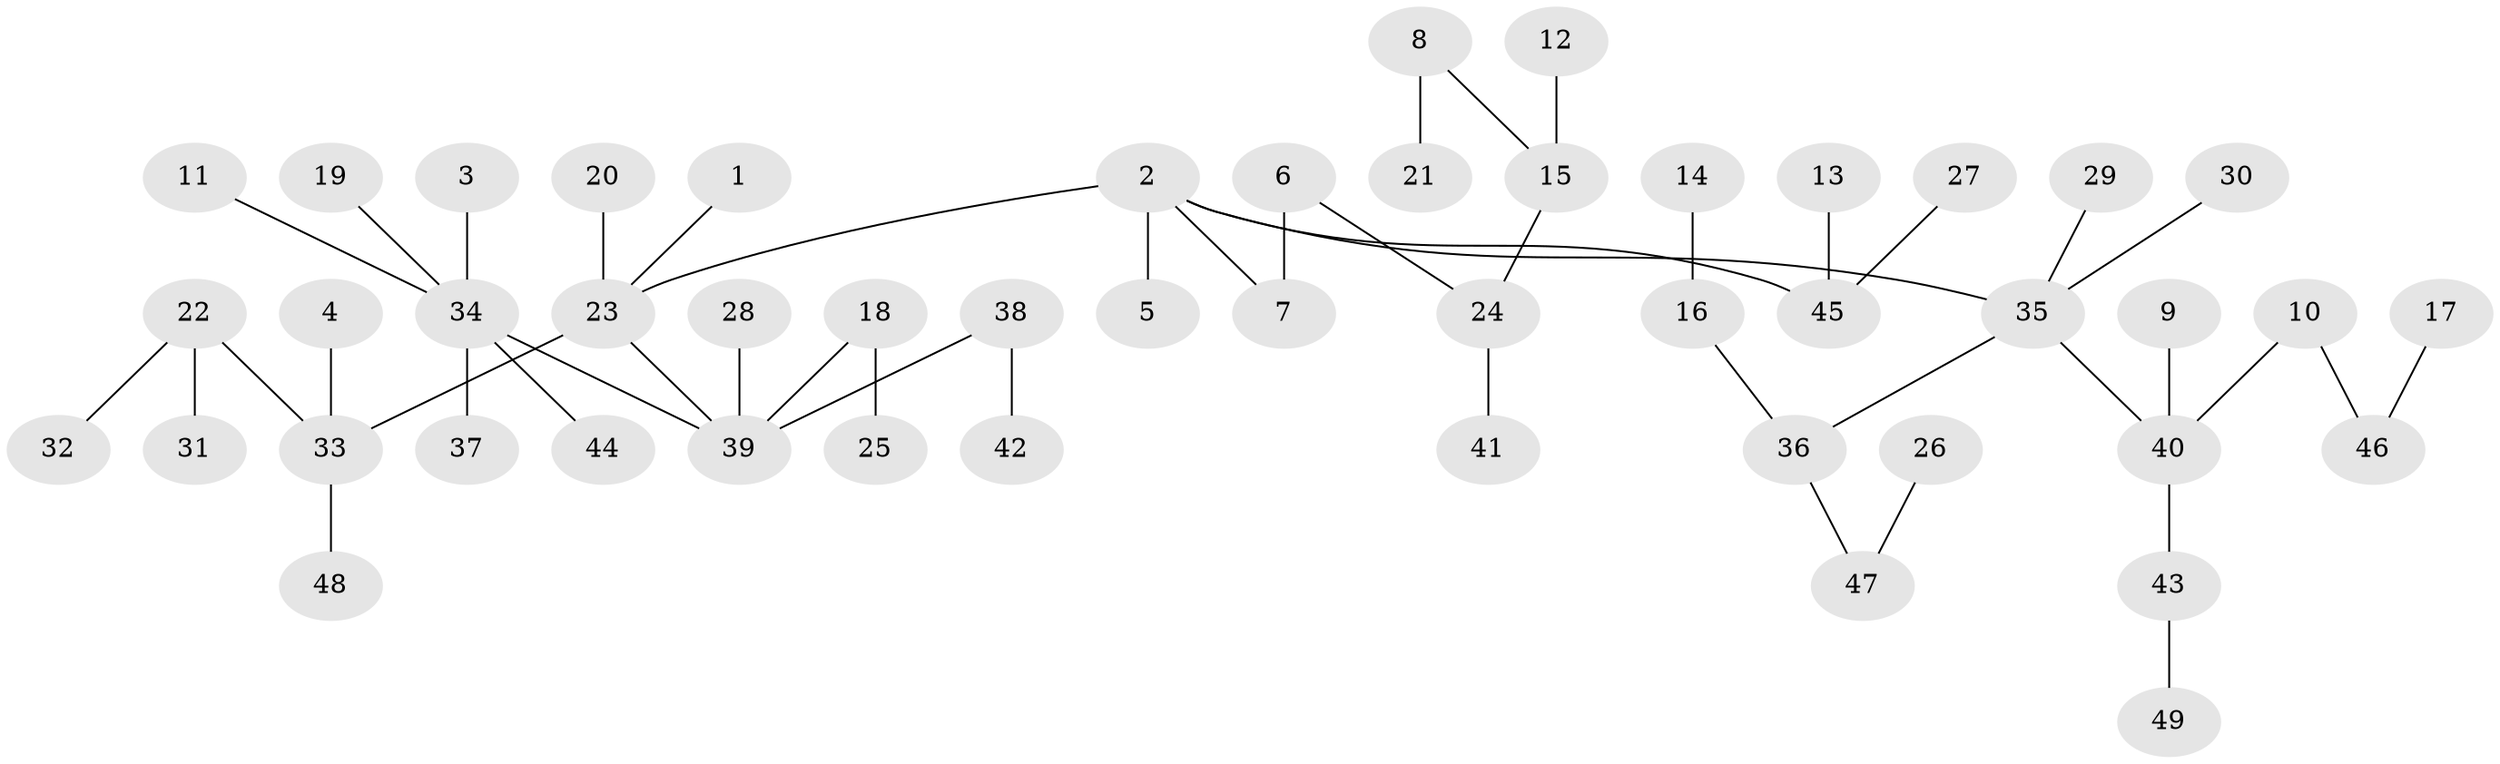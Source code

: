 // original degree distribution, {3: 0.14285714285714285, 6: 0.01020408163265306, 4: 0.061224489795918366, 5: 0.05102040816326531, 2: 0.25510204081632654, 1: 0.47959183673469385}
// Generated by graph-tools (version 1.1) at 2025/26/03/09/25 03:26:23]
// undirected, 49 vertices, 48 edges
graph export_dot {
graph [start="1"]
  node [color=gray90,style=filled];
  1;
  2;
  3;
  4;
  5;
  6;
  7;
  8;
  9;
  10;
  11;
  12;
  13;
  14;
  15;
  16;
  17;
  18;
  19;
  20;
  21;
  22;
  23;
  24;
  25;
  26;
  27;
  28;
  29;
  30;
  31;
  32;
  33;
  34;
  35;
  36;
  37;
  38;
  39;
  40;
  41;
  42;
  43;
  44;
  45;
  46;
  47;
  48;
  49;
  1 -- 23 [weight=1.0];
  2 -- 5 [weight=1.0];
  2 -- 7 [weight=1.0];
  2 -- 23 [weight=1.0];
  2 -- 35 [weight=1.0];
  2 -- 45 [weight=1.0];
  3 -- 34 [weight=1.0];
  4 -- 33 [weight=1.0];
  6 -- 7 [weight=1.0];
  6 -- 24 [weight=1.0];
  8 -- 15 [weight=1.0];
  8 -- 21 [weight=1.0];
  9 -- 40 [weight=1.0];
  10 -- 40 [weight=1.0];
  10 -- 46 [weight=1.0];
  11 -- 34 [weight=1.0];
  12 -- 15 [weight=1.0];
  13 -- 45 [weight=1.0];
  14 -- 16 [weight=1.0];
  15 -- 24 [weight=1.0];
  16 -- 36 [weight=1.0];
  17 -- 46 [weight=1.0];
  18 -- 25 [weight=1.0];
  18 -- 39 [weight=1.0];
  19 -- 34 [weight=1.0];
  20 -- 23 [weight=1.0];
  22 -- 31 [weight=1.0];
  22 -- 32 [weight=1.0];
  22 -- 33 [weight=1.0];
  23 -- 33 [weight=1.0];
  23 -- 39 [weight=1.0];
  24 -- 41 [weight=1.0];
  26 -- 47 [weight=1.0];
  27 -- 45 [weight=1.0];
  28 -- 39 [weight=1.0];
  29 -- 35 [weight=1.0];
  30 -- 35 [weight=1.0];
  33 -- 48 [weight=1.0];
  34 -- 37 [weight=1.0];
  34 -- 39 [weight=1.0];
  34 -- 44 [weight=1.0];
  35 -- 36 [weight=1.0];
  35 -- 40 [weight=1.0];
  36 -- 47 [weight=1.0];
  38 -- 39 [weight=1.0];
  38 -- 42 [weight=1.0];
  40 -- 43 [weight=1.0];
  43 -- 49 [weight=1.0];
}

